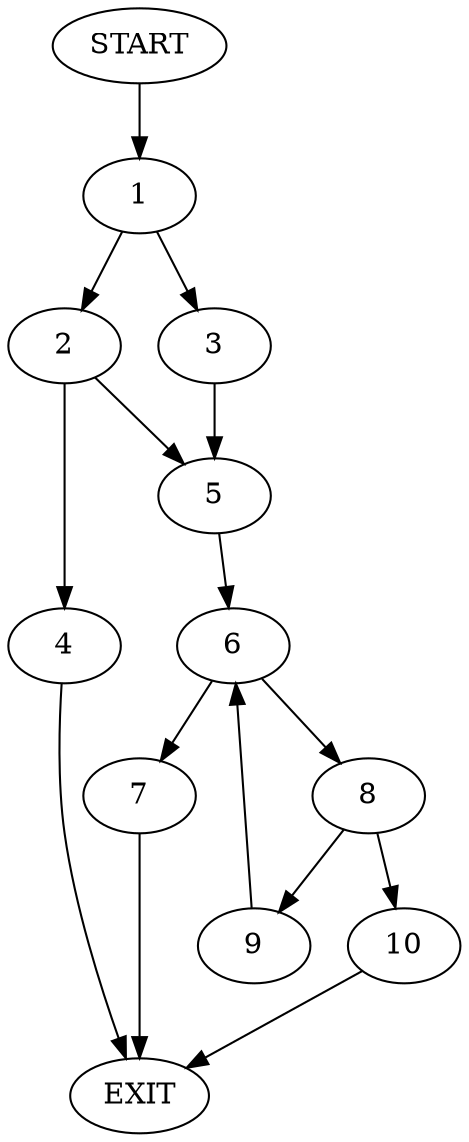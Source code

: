 digraph {
0 [label="START"]
11 [label="EXIT"]
0 -> 1
1 -> 2
1 -> 3
2 -> 4
2 -> 5
3 -> 5
5 -> 6
4 -> 11
6 -> 7
6 -> 8
8 -> 9
8 -> 10
7 -> 11
10 -> 11
9 -> 6
}
